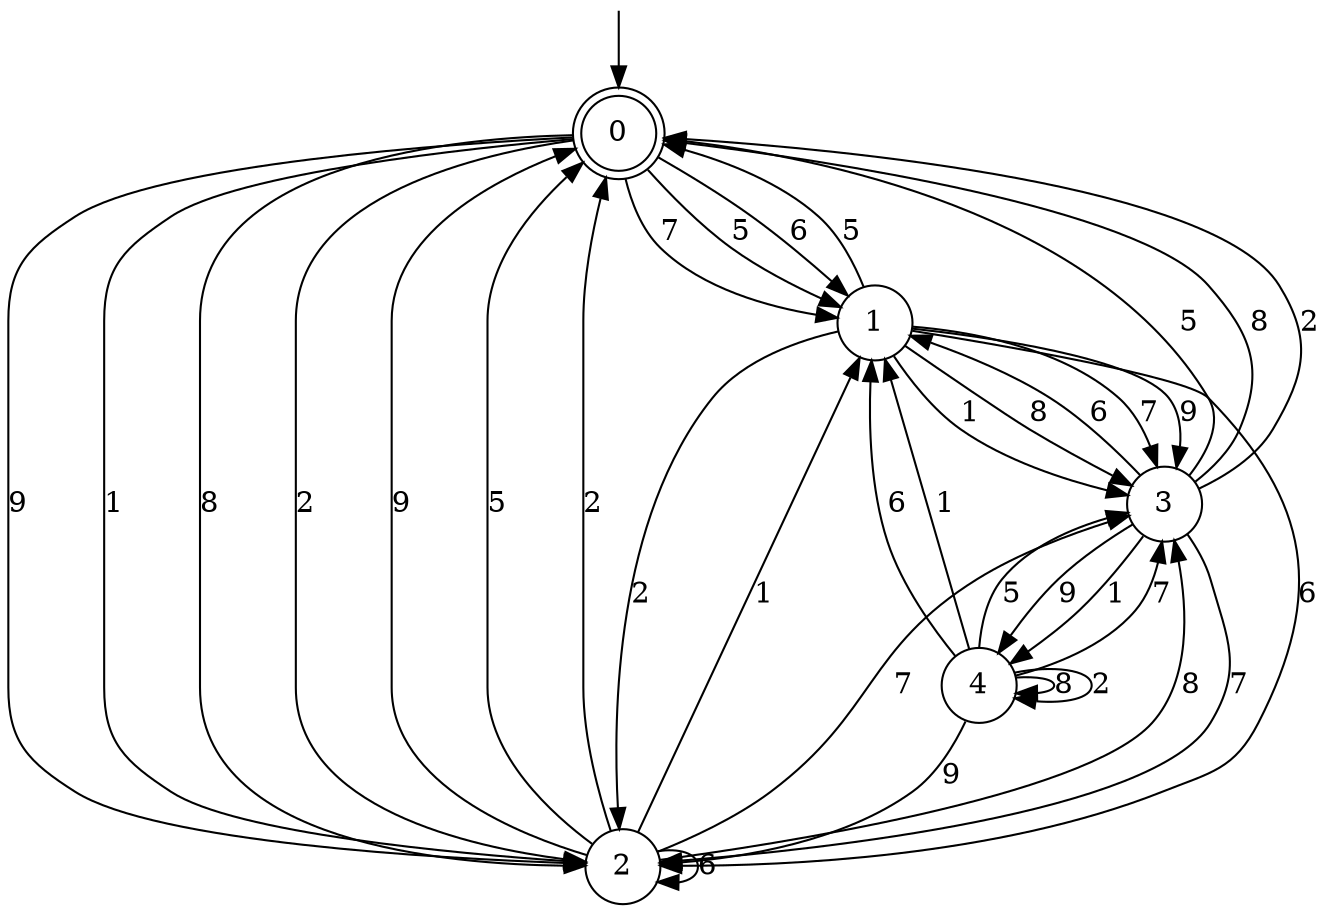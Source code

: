digraph g {

	s0 [shape="doublecircle" label="0"];
	s1 [shape="circle" label="1"];
	s2 [shape="circle" label="2"];
	s3 [shape="circle" label="3"];
	s4 [shape="circle" label="4"];
	s0 -> s1 [label="7"];
	s0 -> s2 [label="9"];
	s0 -> s1 [label="5"];
	s0 -> s2 [label="1"];
	s0 -> s1 [label="6"];
	s0 -> s2 [label="8"];
	s0 -> s2 [label="2"];
	s1 -> s3 [label="7"];
	s1 -> s3 [label="9"];
	s1 -> s0 [label="5"];
	s1 -> s3 [label="1"];
	s1 -> s2 [label="6"];
	s1 -> s3 [label="8"];
	s1 -> s2 [label="2"];
	s2 -> s3 [label="7"];
	s2 -> s0 [label="9"];
	s2 -> s0 [label="5"];
	s2 -> s1 [label="1"];
	s2 -> s2 [label="6"];
	s2 -> s3 [label="8"];
	s2 -> s0 [label="2"];
	s3 -> s2 [label="7"];
	s3 -> s4 [label="9"];
	s3 -> s0 [label="5"];
	s3 -> s4 [label="1"];
	s3 -> s1 [label="6"];
	s3 -> s0 [label="8"];
	s3 -> s0 [label="2"];
	s4 -> s3 [label="7"];
	s4 -> s2 [label="9"];
	s4 -> s3 [label="5"];
	s4 -> s1 [label="1"];
	s4 -> s1 [label="6"];
	s4 -> s4 [label="8"];
	s4 -> s4 [label="2"];

__start0 [label="" shape="none" width="0" height="0"];
__start0 -> s0;

}
